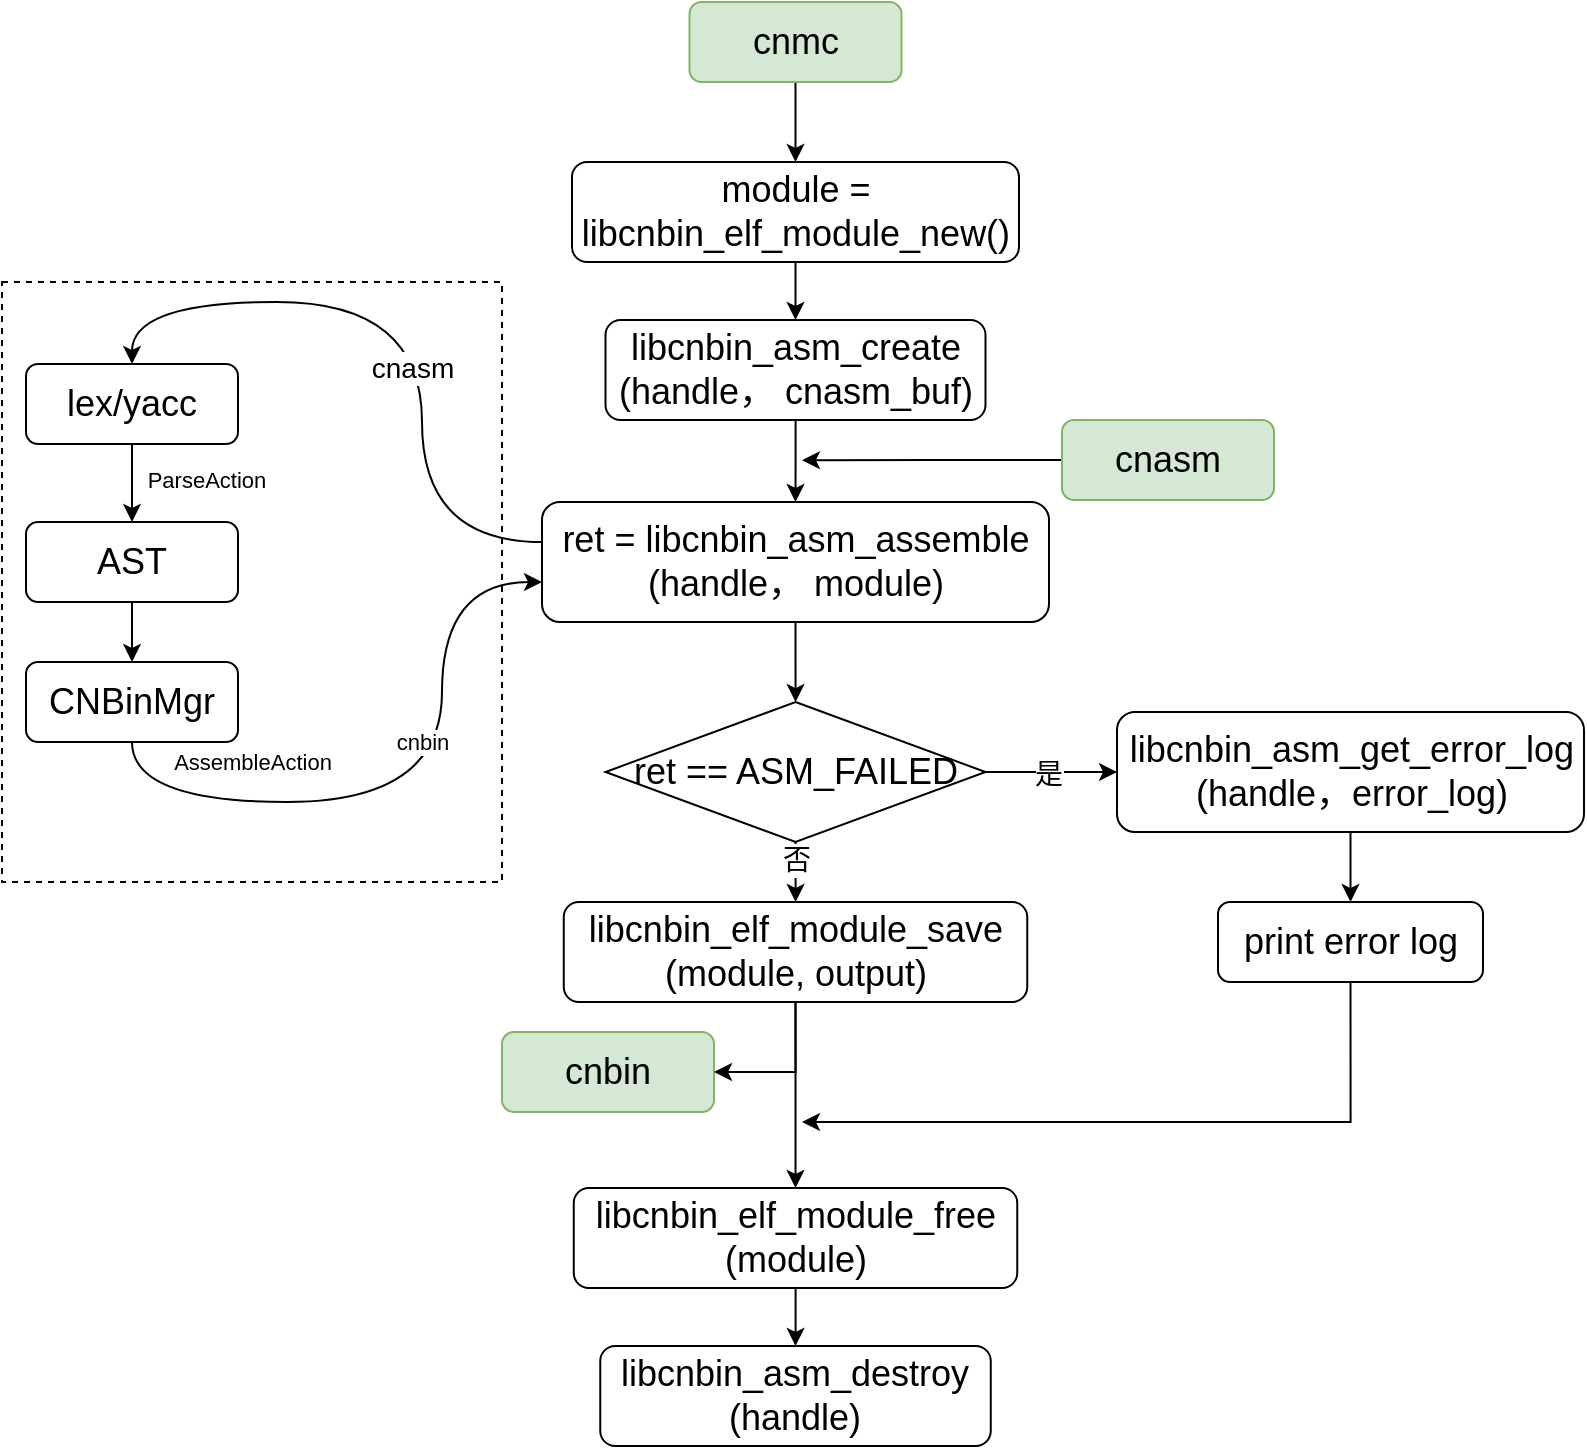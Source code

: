 <mxfile version="21.6.8" type="github">
  <diagram id="C5RBs43oDa-KdzZeNtuy" name="Page-1">
    <mxGraphModel dx="2173" dy="775" grid="1" gridSize="10" guides="1" tooltips="1" connect="1" arrows="1" fold="1" page="1" pageScale="1" pageWidth="827" pageHeight="1169" math="0" shadow="0">
      <root>
        <mxCell id="WIyWlLk6GJQsqaUBKTNV-0" />
        <mxCell id="WIyWlLk6GJQsqaUBKTNV-1" parent="WIyWlLk6GJQsqaUBKTNV-0" />
        <mxCell id="o8AXfJ6d0ml3byffhMXa-38" style="edgeStyle=orthogonalEdgeStyle;rounded=0;orthogonalLoop=1;jettySize=auto;html=1;exitX=0.5;exitY=1;exitDx=0;exitDy=0;entryX=0.5;entryY=0;entryDx=0;entryDy=0;" parent="WIyWlLk6GJQsqaUBKTNV-1" source="1VvXPGQ5xc2AV_AhxKoi-1" target="o8AXfJ6d0ml3byffhMXa-6" edge="1">
          <mxGeometry relative="1" as="geometry" />
        </mxCell>
        <mxCell id="1VvXPGQ5xc2AV_AhxKoi-1" value="&lt;span style=&quot;font-size: 18px;&quot;&gt;cnmc&lt;/span&gt;" style="rounded=1;whiteSpace=wrap;html=1;fontSize=12;glass=0;strokeWidth=1;shadow=0;fillColor=#d5e8d4;strokeColor=#82b366;" parent="WIyWlLk6GJQsqaUBKTNV-1" vertex="1">
          <mxGeometry x="-456.25" y="50" width="106" height="40" as="geometry" />
        </mxCell>
        <mxCell id="1VvXPGQ5xc2AV_AhxKoi-3" value="&lt;font style=&quot;font-size: 18px;&quot;&gt;cnbin&lt;/font&gt;" style="rounded=1;whiteSpace=wrap;html=1;fontSize=12;glass=0;strokeWidth=1;shadow=0;fillColor=#d5e8d4;strokeColor=#82b366;" parent="WIyWlLk6GJQsqaUBKTNV-1" vertex="1">
          <mxGeometry x="-550" y="565" width="106" height="40" as="geometry" />
        </mxCell>
        <mxCell id="o8AXfJ6d0ml3byffhMXa-13" value="" style="edgeStyle=orthogonalEdgeStyle;rounded=0;orthogonalLoop=1;jettySize=auto;html=1;" parent="WIyWlLk6GJQsqaUBKTNV-1" source="o8AXfJ6d0ml3byffhMXa-0" target="o8AXfJ6d0ml3byffhMXa-3" edge="1">
          <mxGeometry relative="1" as="geometry" />
        </mxCell>
        <mxCell id="o8AXfJ6d0ml3byffhMXa-0" value="&lt;span style=&quot;font-size: 18px;&quot;&gt;ret = libcnbin_asm_assemble&lt;br&gt;(handle， module)&lt;/span&gt;" style="rounded=1;whiteSpace=wrap;html=1;fontSize=12;glass=0;strokeWidth=1;shadow=0;" parent="WIyWlLk6GJQsqaUBKTNV-1" vertex="1">
          <mxGeometry x="-530" y="300" width="253.5" height="60" as="geometry" />
        </mxCell>
        <mxCell id="o8AXfJ6d0ml3byffhMXa-12" value="" style="edgeStyle=orthogonalEdgeStyle;rounded=0;orthogonalLoop=1;jettySize=auto;html=1;" parent="WIyWlLk6GJQsqaUBKTNV-1" source="o8AXfJ6d0ml3byffhMXa-2" target="o8AXfJ6d0ml3byffhMXa-0" edge="1">
          <mxGeometry relative="1" as="geometry" />
        </mxCell>
        <mxCell id="o8AXfJ6d0ml3byffhMXa-2" value="&lt;span style=&quot;font-size: 18px;&quot;&gt;libcnbin_asm_create&lt;br&gt;(handle， cnasm_buf)&lt;/span&gt;" style="rounded=1;whiteSpace=wrap;html=1;fontSize=12;glass=0;strokeWidth=1;shadow=0;" parent="WIyWlLk6GJQsqaUBKTNV-1" vertex="1">
          <mxGeometry x="-498.25" y="209" width="190" height="50" as="geometry" />
        </mxCell>
        <mxCell id="o8AXfJ6d0ml3byffhMXa-14" value="" style="edgeStyle=orthogonalEdgeStyle;rounded=0;orthogonalLoop=1;jettySize=auto;html=1;" parent="WIyWlLk6GJQsqaUBKTNV-1" source="o8AXfJ6d0ml3byffhMXa-3" target="o8AXfJ6d0ml3byffhMXa-4" edge="1">
          <mxGeometry relative="1" as="geometry" />
        </mxCell>
        <mxCell id="o8AXfJ6d0ml3byffhMXa-41" value="&lt;font style=&quot;font-size: 14px;&quot;&gt;是&lt;/font&gt;" style="edgeLabel;html=1;align=center;verticalAlign=middle;resizable=0;points=[];" parent="o8AXfJ6d0ml3byffhMXa-14" vertex="1" connectable="0">
          <mxGeometry x="-0.064" y="-1" relative="1" as="geometry">
            <mxPoint as="offset" />
          </mxGeometry>
        </mxCell>
        <mxCell id="o8AXfJ6d0ml3byffhMXa-16" value="" style="edgeStyle=orthogonalEdgeStyle;rounded=0;orthogonalLoop=1;jettySize=auto;html=1;" parent="WIyWlLk6GJQsqaUBKTNV-1" source="o8AXfJ6d0ml3byffhMXa-3" target="o8AXfJ6d0ml3byffhMXa-7" edge="1">
          <mxGeometry relative="1" as="geometry" />
        </mxCell>
        <mxCell id="o8AXfJ6d0ml3byffhMXa-43" value="&lt;font style=&quot;font-size: 14px;&quot;&gt;否&lt;/font&gt;" style="edgeLabel;html=1;align=center;verticalAlign=middle;resizable=0;points=[];" parent="o8AXfJ6d0ml3byffhMXa-16" vertex="1" connectable="0">
          <mxGeometry x="-0.41" relative="1" as="geometry">
            <mxPoint as="offset" />
          </mxGeometry>
        </mxCell>
        <mxCell id="o8AXfJ6d0ml3byffhMXa-3" value="&lt;font style=&quot;font-size: 18px;&quot;&gt;ret == ASM_FAILED&lt;/font&gt;" style="rhombus;whiteSpace=wrap;html=1;" parent="WIyWlLk6GJQsqaUBKTNV-1" vertex="1">
          <mxGeometry x="-498.25" y="400" width="190" height="70" as="geometry" />
        </mxCell>
        <mxCell id="o8AXfJ6d0ml3byffhMXa-20" value="" style="edgeStyle=orthogonalEdgeStyle;rounded=0;orthogonalLoop=1;jettySize=auto;html=1;" parent="WIyWlLk6GJQsqaUBKTNV-1" source="o8AXfJ6d0ml3byffhMXa-4" target="o8AXfJ6d0ml3byffhMXa-19" edge="1">
          <mxGeometry relative="1" as="geometry" />
        </mxCell>
        <mxCell id="o8AXfJ6d0ml3byffhMXa-4" value="&lt;span style=&quot;font-size: 18px;&quot;&gt;libcnbin_asm_get_error_log&lt;br&gt;(handle，error_log)&lt;/span&gt;" style="rounded=1;whiteSpace=wrap;html=1;fontSize=12;glass=0;strokeWidth=1;shadow=0;" parent="WIyWlLk6GJQsqaUBKTNV-1" vertex="1">
          <mxGeometry x="-242.5" y="405" width="233.5" height="60" as="geometry" />
        </mxCell>
        <mxCell id="o8AXfJ6d0ml3byffhMXa-11" style="edgeStyle=orthogonalEdgeStyle;rounded=0;orthogonalLoop=1;jettySize=auto;html=1;exitX=0.5;exitY=1;exitDx=0;exitDy=0;entryX=0.5;entryY=0;entryDx=0;entryDy=0;" parent="WIyWlLk6GJQsqaUBKTNV-1" source="o8AXfJ6d0ml3byffhMXa-6" target="o8AXfJ6d0ml3byffhMXa-2" edge="1">
          <mxGeometry relative="1" as="geometry" />
        </mxCell>
        <mxCell id="o8AXfJ6d0ml3byffhMXa-6" value="&lt;span style=&quot;font-size: 18px;&quot;&gt;module = &lt;br&gt;libcnbin_elf_module_new()&lt;/span&gt;" style="rounded=1;whiteSpace=wrap;html=1;fontSize=12;glass=0;strokeWidth=1;shadow=0;" parent="WIyWlLk6GJQsqaUBKTNV-1" vertex="1">
          <mxGeometry x="-515" y="130" width="223.5" height="50" as="geometry" />
        </mxCell>
        <mxCell id="o8AXfJ6d0ml3byffhMXa-17" value="" style="edgeStyle=orthogonalEdgeStyle;rounded=0;orthogonalLoop=1;jettySize=auto;html=1;" parent="WIyWlLk6GJQsqaUBKTNV-1" source="o8AXfJ6d0ml3byffhMXa-7" target="o8AXfJ6d0ml3byffhMXa-8" edge="1">
          <mxGeometry relative="1" as="geometry" />
        </mxCell>
        <mxCell id="o8AXfJ6d0ml3byffhMXa-39" style="edgeStyle=orthogonalEdgeStyle;rounded=0;orthogonalLoop=1;jettySize=auto;html=1;exitX=0.5;exitY=1;exitDx=0;exitDy=0;entryX=1;entryY=0.5;entryDx=0;entryDy=0;" parent="WIyWlLk6GJQsqaUBKTNV-1" source="o8AXfJ6d0ml3byffhMXa-7" target="1VvXPGQ5xc2AV_AhxKoi-3" edge="1">
          <mxGeometry relative="1" as="geometry" />
        </mxCell>
        <mxCell id="o8AXfJ6d0ml3byffhMXa-7" value="&lt;span style=&quot;font-size: 18px;&quot;&gt;libcnbin_elf_module_save&lt;br&gt;(module, output)&lt;/span&gt;" style="rounded=1;whiteSpace=wrap;html=1;fontSize=12;glass=0;strokeWidth=1;shadow=0;" parent="WIyWlLk6GJQsqaUBKTNV-1" vertex="1">
          <mxGeometry x="-519.12" y="500" width="231.75" height="50" as="geometry" />
        </mxCell>
        <mxCell id="o8AXfJ6d0ml3byffhMXa-18" value="" style="edgeStyle=orthogonalEdgeStyle;rounded=0;orthogonalLoop=1;jettySize=auto;html=1;" parent="WIyWlLk6GJQsqaUBKTNV-1" source="o8AXfJ6d0ml3byffhMXa-8" target="o8AXfJ6d0ml3byffhMXa-9" edge="1">
          <mxGeometry relative="1" as="geometry" />
        </mxCell>
        <mxCell id="o8AXfJ6d0ml3byffhMXa-8" value="&lt;span style=&quot;font-size: 18px;&quot;&gt;libcnbin_elf_module_free&lt;br&gt;(module)&lt;/span&gt;" style="rounded=1;whiteSpace=wrap;html=1;fontSize=12;glass=0;strokeWidth=1;shadow=0;" parent="WIyWlLk6GJQsqaUBKTNV-1" vertex="1">
          <mxGeometry x="-514.12" y="643" width="221.75" height="50" as="geometry" />
        </mxCell>
        <mxCell id="o8AXfJ6d0ml3byffhMXa-9" value="&lt;span style=&quot;font-size: 18px;&quot;&gt;libcnbin_asm_destroy&lt;br&gt;(handle)&lt;/span&gt;" style="rounded=1;whiteSpace=wrap;html=1;fontSize=12;glass=0;strokeWidth=1;shadow=0;" parent="WIyWlLk6GJQsqaUBKTNV-1" vertex="1">
          <mxGeometry x="-500.87" y="722" width="195.25" height="50" as="geometry" />
        </mxCell>
        <mxCell id="o8AXfJ6d0ml3byffhMXa-40" style="edgeStyle=orthogonalEdgeStyle;rounded=0;orthogonalLoop=1;jettySize=auto;html=1;exitX=0.5;exitY=1;exitDx=0;exitDy=0;" parent="WIyWlLk6GJQsqaUBKTNV-1" source="o8AXfJ6d0ml3byffhMXa-19" edge="1">
          <mxGeometry relative="1" as="geometry">
            <mxPoint x="-400" y="610" as="targetPoint" />
            <Array as="points">
              <mxPoint x="-126" y="610" />
            </Array>
          </mxGeometry>
        </mxCell>
        <mxCell id="o8AXfJ6d0ml3byffhMXa-19" value="&lt;span style=&quot;font-size: 18px;&quot;&gt;print error log&lt;/span&gt;" style="rounded=1;whiteSpace=wrap;html=1;fontSize=12;glass=0;strokeWidth=1;shadow=0;" parent="WIyWlLk6GJQsqaUBKTNV-1" vertex="1">
          <mxGeometry x="-192" y="500" width="132.5" height="40" as="geometry" />
        </mxCell>
        <mxCell id="o8AXfJ6d0ml3byffhMXa-22" value="" style="rounded=0;whiteSpace=wrap;html=1;fillColor=none;dashed=1;" parent="WIyWlLk6GJQsqaUBKTNV-1" vertex="1">
          <mxGeometry x="-800" y="190" width="250" height="300" as="geometry" />
        </mxCell>
        <mxCell id="o8AXfJ6d0ml3byffhMXa-25" style="edgeStyle=orthogonalEdgeStyle;rounded=0;orthogonalLoop=1;jettySize=auto;html=1;exitX=0;exitY=0.5;exitDx=0;exitDy=0;" parent="WIyWlLk6GJQsqaUBKTNV-1" source="o8AXfJ6d0ml3byffhMXa-23" edge="1">
          <mxGeometry relative="1" as="geometry">
            <mxPoint x="-400" y="279.095" as="targetPoint" />
          </mxGeometry>
        </mxCell>
        <mxCell id="o8AXfJ6d0ml3byffhMXa-23" value="&lt;font style=&quot;font-size: 18px;&quot;&gt;cnasm&lt;/font&gt;" style="rounded=1;whiteSpace=wrap;html=1;fontSize=12;glass=0;strokeWidth=1;shadow=0;fillColor=#d5e8d4;strokeColor=#82b366;" parent="WIyWlLk6GJQsqaUBKTNV-1" vertex="1">
          <mxGeometry x="-270" y="259" width="106" height="40" as="geometry" />
        </mxCell>
        <mxCell id="o8AXfJ6d0ml3byffhMXa-26" style="edgeStyle=orthogonalEdgeStyle;rounded=0;orthogonalLoop=1;jettySize=auto;html=1;exitX=0.5;exitY=1;exitDx=0;exitDy=0;entryX=0.5;entryY=0;entryDx=0;entryDy=0;" parent="WIyWlLk6GJQsqaUBKTNV-1" source="o8AXfJ6d0ml3byffhMXa-28" target="o8AXfJ6d0ml3byffhMXa-30" edge="1">
          <mxGeometry relative="1" as="geometry" />
        </mxCell>
        <mxCell id="o8AXfJ6d0ml3byffhMXa-27" value="ParseAction" style="edgeLabel;html=1;align=center;verticalAlign=middle;resizable=0;points=[];" parent="o8AXfJ6d0ml3byffhMXa-26" vertex="1" connectable="0">
          <mxGeometry x="-0.072" y="-2" relative="1" as="geometry">
            <mxPoint x="39" as="offset" />
          </mxGeometry>
        </mxCell>
        <mxCell id="o8AXfJ6d0ml3byffhMXa-28" value="&lt;font style=&quot;font-size: 18px;&quot;&gt;lex/yacc&lt;/font&gt;" style="rounded=1;whiteSpace=wrap;html=1;fontSize=12;glass=0;strokeWidth=1;shadow=0;" parent="WIyWlLk6GJQsqaUBKTNV-1" vertex="1">
          <mxGeometry x="-788" y="231" width="106" height="40" as="geometry" />
        </mxCell>
        <mxCell id="o8AXfJ6d0ml3byffhMXa-29" style="edgeStyle=orthogonalEdgeStyle;rounded=0;orthogonalLoop=1;jettySize=auto;html=1;exitX=0.5;exitY=1;exitDx=0;exitDy=0;entryX=0.5;entryY=0;entryDx=0;entryDy=0;" parent="WIyWlLk6GJQsqaUBKTNV-1" source="o8AXfJ6d0ml3byffhMXa-30" target="o8AXfJ6d0ml3byffhMXa-34" edge="1">
          <mxGeometry relative="1" as="geometry" />
        </mxCell>
        <mxCell id="o8AXfJ6d0ml3byffhMXa-30" value="&lt;span style=&quot;font-size: 18px;&quot;&gt;AST&lt;/span&gt;" style="rounded=1;whiteSpace=wrap;html=1;fontSize=12;glass=0;strokeWidth=1;shadow=0;" parent="WIyWlLk6GJQsqaUBKTNV-1" vertex="1">
          <mxGeometry x="-788" y="310" width="106" height="40" as="geometry" />
        </mxCell>
        <mxCell id="o8AXfJ6d0ml3byffhMXa-31" style="edgeStyle=orthogonalEdgeStyle;curved=1;rounded=0;orthogonalLoop=1;jettySize=auto;html=1;exitX=0.5;exitY=1;exitDx=0;exitDy=0;entryX=0;entryY=0.75;entryDx=0;entryDy=0;" parent="WIyWlLk6GJQsqaUBKTNV-1" source="o8AXfJ6d0ml3byffhMXa-34" edge="1">
          <mxGeometry relative="1" as="geometry">
            <mxPoint x="-530" y="340" as="targetPoint" />
            <Array as="points">
              <mxPoint x="-735" y="450" />
              <mxPoint x="-580" y="450" />
              <mxPoint x="-580" y="340" />
            </Array>
          </mxGeometry>
        </mxCell>
        <mxCell id="o8AXfJ6d0ml3byffhMXa-32" value="AssembleAction" style="edgeLabel;html=1;align=center;verticalAlign=middle;resizable=0;points=[];" parent="o8AXfJ6d0ml3byffhMXa-31" vertex="1" connectable="0">
          <mxGeometry x="-0.524" y="-2" relative="1" as="geometry">
            <mxPoint x="8" y="-22" as="offset" />
          </mxGeometry>
        </mxCell>
        <mxCell id="o8AXfJ6d0ml3byffhMXa-33" value="cnbin" style="edgeLabel;html=1;align=center;verticalAlign=middle;resizable=0;points=[];" parent="o8AXfJ6d0ml3byffhMXa-31" vertex="1" connectable="0">
          <mxGeometry x="-0.126" y="6" relative="1" as="geometry">
            <mxPoint x="24" y="-24" as="offset" />
          </mxGeometry>
        </mxCell>
        <mxCell id="o8AXfJ6d0ml3byffhMXa-34" value="&lt;span style=&quot;font-size: 18px;&quot;&gt;CNBinMgr&lt;/span&gt;" style="rounded=1;whiteSpace=wrap;html=1;fontSize=12;glass=0;strokeWidth=1;shadow=0;" parent="WIyWlLk6GJQsqaUBKTNV-1" vertex="1">
          <mxGeometry x="-788" y="380" width="106" height="40" as="geometry" />
        </mxCell>
        <mxCell id="o8AXfJ6d0ml3byffhMXa-35" style="edgeStyle=orthogonalEdgeStyle;rounded=0;orthogonalLoop=1;jettySize=auto;html=1;exitX=0;exitY=0.25;exitDx=0;exitDy=0;curved=1;entryX=0.5;entryY=0;entryDx=0;entryDy=0;" parent="WIyWlLk6GJQsqaUBKTNV-1" target="o8AXfJ6d0ml3byffhMXa-28" edge="1">
          <mxGeometry relative="1" as="geometry">
            <mxPoint x="-740" y="210" as="targetPoint" />
            <Array as="points">
              <mxPoint x="-590" y="320" />
              <mxPoint x="-590" y="200" />
              <mxPoint x="-735" y="200" />
            </Array>
            <mxPoint x="-530" y="320" as="sourcePoint" />
          </mxGeometry>
        </mxCell>
        <mxCell id="o8AXfJ6d0ml3byffhMXa-36" value="&lt;font style=&quot;font-size: 14px;&quot;&gt;cnasm&lt;/font&gt;" style="edgeLabel;html=1;align=center;verticalAlign=middle;resizable=0;points=[];" parent="o8AXfJ6d0ml3byffhMXa-35" vertex="1" connectable="0">
          <mxGeometry x="-0.173" y="5" relative="1" as="geometry">
            <mxPoint as="offset" />
          </mxGeometry>
        </mxCell>
      </root>
    </mxGraphModel>
  </diagram>
</mxfile>

